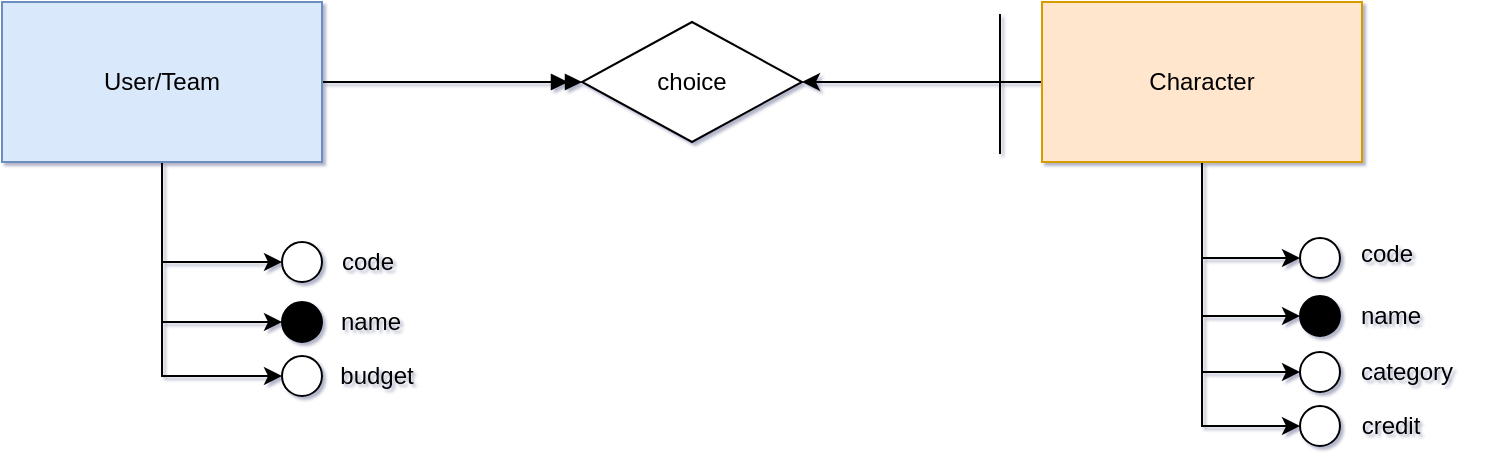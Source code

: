 <mxfile version="23.1.5" type="device">
  <diagram name="Pagina-1" id="nbouCkMaLHs9W-C6JgCz">
    <mxGraphModel dx="1000" dy="599" grid="1" gridSize="10" guides="1" tooltips="1" connect="1" arrows="1" fold="1" page="1" pageScale="1" pageWidth="827" pageHeight="1169" math="0" shadow="1">
      <root>
        <mxCell id="0" />
        <mxCell id="1" parent="0" />
        <mxCell id="11lb5PNdU41HHXPbkggw-4" style="edgeStyle=orthogonalEdgeStyle;rounded=0;orthogonalLoop=1;jettySize=auto;html=1;entryX=0;entryY=0.5;entryDx=0;entryDy=0;endArrow=doubleBlock;endFill=1;" edge="1" parent="1" source="11lb5PNdU41HHXPbkggw-1" target="11lb5PNdU41HHXPbkggw-3">
          <mxGeometry relative="1" as="geometry" />
        </mxCell>
        <mxCell id="11lb5PNdU41HHXPbkggw-15" style="edgeStyle=orthogonalEdgeStyle;rounded=0;orthogonalLoop=1;jettySize=auto;html=1;entryX=0;entryY=0.5;entryDx=0;entryDy=0;" edge="1" parent="1" source="11lb5PNdU41HHXPbkggw-1" target="11lb5PNdU41HHXPbkggw-13">
          <mxGeometry relative="1" as="geometry" />
        </mxCell>
        <mxCell id="11lb5PNdU41HHXPbkggw-16" style="edgeStyle=orthogonalEdgeStyle;rounded=0;orthogonalLoop=1;jettySize=auto;html=1;entryX=0;entryY=0.5;entryDx=0;entryDy=0;" edge="1" parent="1" source="11lb5PNdU41HHXPbkggw-1" target="11lb5PNdU41HHXPbkggw-11">
          <mxGeometry relative="1" as="geometry" />
        </mxCell>
        <mxCell id="11lb5PNdU41HHXPbkggw-17" style="edgeStyle=orthogonalEdgeStyle;rounded=0;orthogonalLoop=1;jettySize=auto;html=1;entryX=0;entryY=0.5;entryDx=0;entryDy=0;" edge="1" parent="1" source="11lb5PNdU41HHXPbkggw-1" target="11lb5PNdU41HHXPbkggw-7">
          <mxGeometry relative="1" as="geometry" />
        </mxCell>
        <mxCell id="11lb5PNdU41HHXPbkggw-1" value="User/Team" style="rounded=0;whiteSpace=wrap;html=1;fillColor=#dae8fc;strokeColor=#6c8ebf;" vertex="1" parent="1">
          <mxGeometry x="80" y="80" width="160" height="80" as="geometry" />
        </mxCell>
        <mxCell id="11lb5PNdU41HHXPbkggw-5" style="edgeStyle=orthogonalEdgeStyle;rounded=0;orthogonalLoop=1;jettySize=auto;html=1;entryX=1;entryY=0.5;entryDx=0;entryDy=0;" edge="1" parent="1" source="11lb5PNdU41HHXPbkggw-2" target="11lb5PNdU41HHXPbkggw-3">
          <mxGeometry relative="1" as="geometry" />
        </mxCell>
        <mxCell id="11lb5PNdU41HHXPbkggw-26" style="edgeStyle=orthogonalEdgeStyle;rounded=0;orthogonalLoop=1;jettySize=auto;html=1;entryX=0;entryY=0.5;entryDx=0;entryDy=0;" edge="1" parent="1" source="11lb5PNdU41HHXPbkggw-2" target="11lb5PNdU41HHXPbkggw-24">
          <mxGeometry relative="1" as="geometry" />
        </mxCell>
        <mxCell id="11lb5PNdU41HHXPbkggw-27" style="edgeStyle=orthogonalEdgeStyle;rounded=0;orthogonalLoop=1;jettySize=auto;html=1;entryX=0;entryY=0.5;entryDx=0;entryDy=0;" edge="1" parent="1" source="11lb5PNdU41HHXPbkggw-2" target="11lb5PNdU41HHXPbkggw-22">
          <mxGeometry relative="1" as="geometry" />
        </mxCell>
        <mxCell id="11lb5PNdU41HHXPbkggw-28" style="edgeStyle=orthogonalEdgeStyle;rounded=0;orthogonalLoop=1;jettySize=auto;html=1;entryX=0;entryY=0.5;entryDx=0;entryDy=0;" edge="1" parent="1" source="11lb5PNdU41HHXPbkggw-2" target="11lb5PNdU41HHXPbkggw-20">
          <mxGeometry relative="1" as="geometry" />
        </mxCell>
        <mxCell id="11lb5PNdU41HHXPbkggw-29" style="edgeStyle=orthogonalEdgeStyle;rounded=0;orthogonalLoop=1;jettySize=auto;html=1;entryX=0;entryY=0.5;entryDx=0;entryDy=0;" edge="1" parent="1" source="11lb5PNdU41HHXPbkggw-2" target="11lb5PNdU41HHXPbkggw-18">
          <mxGeometry relative="1" as="geometry" />
        </mxCell>
        <mxCell id="11lb5PNdU41HHXPbkggw-2" value="Character" style="rounded=0;whiteSpace=wrap;html=1;fillColor=#ffe6cc;strokeColor=#d79b00;" vertex="1" parent="1">
          <mxGeometry x="600" y="80" width="160" height="80" as="geometry" />
        </mxCell>
        <mxCell id="11lb5PNdU41HHXPbkggw-3" value="choice" style="rhombus;whiteSpace=wrap;html=1;" vertex="1" parent="1">
          <mxGeometry x="370" y="90" width="110" height="60" as="geometry" />
        </mxCell>
        <mxCell id="11lb5PNdU41HHXPbkggw-6" value="" style="endArrow=none;html=1;rounded=0;" edge="1" parent="1">
          <mxGeometry width="50" height="50" relative="1" as="geometry">
            <mxPoint x="579" y="156" as="sourcePoint" />
            <mxPoint x="579" y="86" as="targetPoint" />
          </mxGeometry>
        </mxCell>
        <mxCell id="11lb5PNdU41HHXPbkggw-7" value="" style="ellipse;whiteSpace=wrap;html=1;aspect=fixed;fillColor=#FFFFFF;" vertex="1" parent="1">
          <mxGeometry x="220" y="200" width="20" height="20" as="geometry" />
        </mxCell>
        <mxCell id="11lb5PNdU41HHXPbkggw-10" value="code" style="text;html=1;align=center;verticalAlign=middle;whiteSpace=wrap;rounded=0;" vertex="1" parent="1">
          <mxGeometry x="233" y="195" width="60" height="30" as="geometry" />
        </mxCell>
        <mxCell id="11lb5PNdU41HHXPbkggw-11" value="" style="ellipse;whiteSpace=wrap;html=1;aspect=fixed;fillColor=#000000;" vertex="1" parent="1">
          <mxGeometry x="220" y="230" width="20" height="20" as="geometry" />
        </mxCell>
        <mxCell id="11lb5PNdU41HHXPbkggw-12" value="name" style="text;html=1;align=center;verticalAlign=middle;resizable=0;points=[];autosize=1;strokeColor=none;fillColor=none;" vertex="1" parent="1">
          <mxGeometry x="239" y="225" width="50" height="30" as="geometry" />
        </mxCell>
        <mxCell id="11lb5PNdU41HHXPbkggw-13" value="" style="ellipse;whiteSpace=wrap;html=1;aspect=fixed;fillColor=#FFFFFF;" vertex="1" parent="1">
          <mxGeometry x="220" y="257" width="20" height="20" as="geometry" />
        </mxCell>
        <mxCell id="11lb5PNdU41HHXPbkggw-14" value="budget" style="text;html=1;align=center;verticalAlign=middle;resizable=0;points=[];autosize=1;strokeColor=none;fillColor=none;" vertex="1" parent="1">
          <mxGeometry x="237" y="252" width="60" height="30" as="geometry" />
        </mxCell>
        <mxCell id="11lb5PNdU41HHXPbkggw-18" value="" style="ellipse;whiteSpace=wrap;html=1;aspect=fixed;fillColor=#FFFFFF;" vertex="1" parent="1">
          <mxGeometry x="729" y="198" width="20" height="20" as="geometry" />
        </mxCell>
        <mxCell id="11lb5PNdU41HHXPbkggw-19" value="code" style="text;html=1;align=center;verticalAlign=middle;resizable=0;points=[];autosize=1;strokeColor=none;fillColor=none;" vertex="1" parent="1">
          <mxGeometry x="747" y="191" width="50" height="30" as="geometry" />
        </mxCell>
        <mxCell id="11lb5PNdU41HHXPbkggw-20" value="" style="ellipse;whiteSpace=wrap;html=1;aspect=fixed;fillColor=#000000;" vertex="1" parent="1">
          <mxGeometry x="729" y="227" width="20" height="20" as="geometry" />
        </mxCell>
        <mxCell id="11lb5PNdU41HHXPbkggw-21" value="name" style="text;html=1;align=center;verticalAlign=middle;resizable=0;points=[];autosize=1;strokeColor=none;fillColor=none;" vertex="1" parent="1">
          <mxGeometry x="749" y="222" width="50" height="30" as="geometry" />
        </mxCell>
        <mxCell id="11lb5PNdU41HHXPbkggw-22" value="" style="ellipse;whiteSpace=wrap;html=1;aspect=fixed;fillColor=#FFFFFF;" vertex="1" parent="1">
          <mxGeometry x="729" y="255" width="20" height="20" as="geometry" />
        </mxCell>
        <mxCell id="11lb5PNdU41HHXPbkggw-23" value="category" style="text;html=1;align=center;verticalAlign=middle;resizable=0;points=[];autosize=1;strokeColor=none;fillColor=none;" vertex="1" parent="1">
          <mxGeometry x="747" y="250" width="70" height="30" as="geometry" />
        </mxCell>
        <mxCell id="11lb5PNdU41HHXPbkggw-24" value="" style="ellipse;whiteSpace=wrap;html=1;aspect=fixed;fillColor=#FFFFFF;" vertex="1" parent="1">
          <mxGeometry x="729" y="282" width="20" height="20" as="geometry" />
        </mxCell>
        <mxCell id="11lb5PNdU41HHXPbkggw-25" value="credit" style="text;html=1;align=center;verticalAlign=middle;resizable=0;points=[];autosize=1;strokeColor=none;fillColor=none;" vertex="1" parent="1">
          <mxGeometry x="749" y="277" width="50" height="30" as="geometry" />
        </mxCell>
      </root>
    </mxGraphModel>
  </diagram>
</mxfile>
